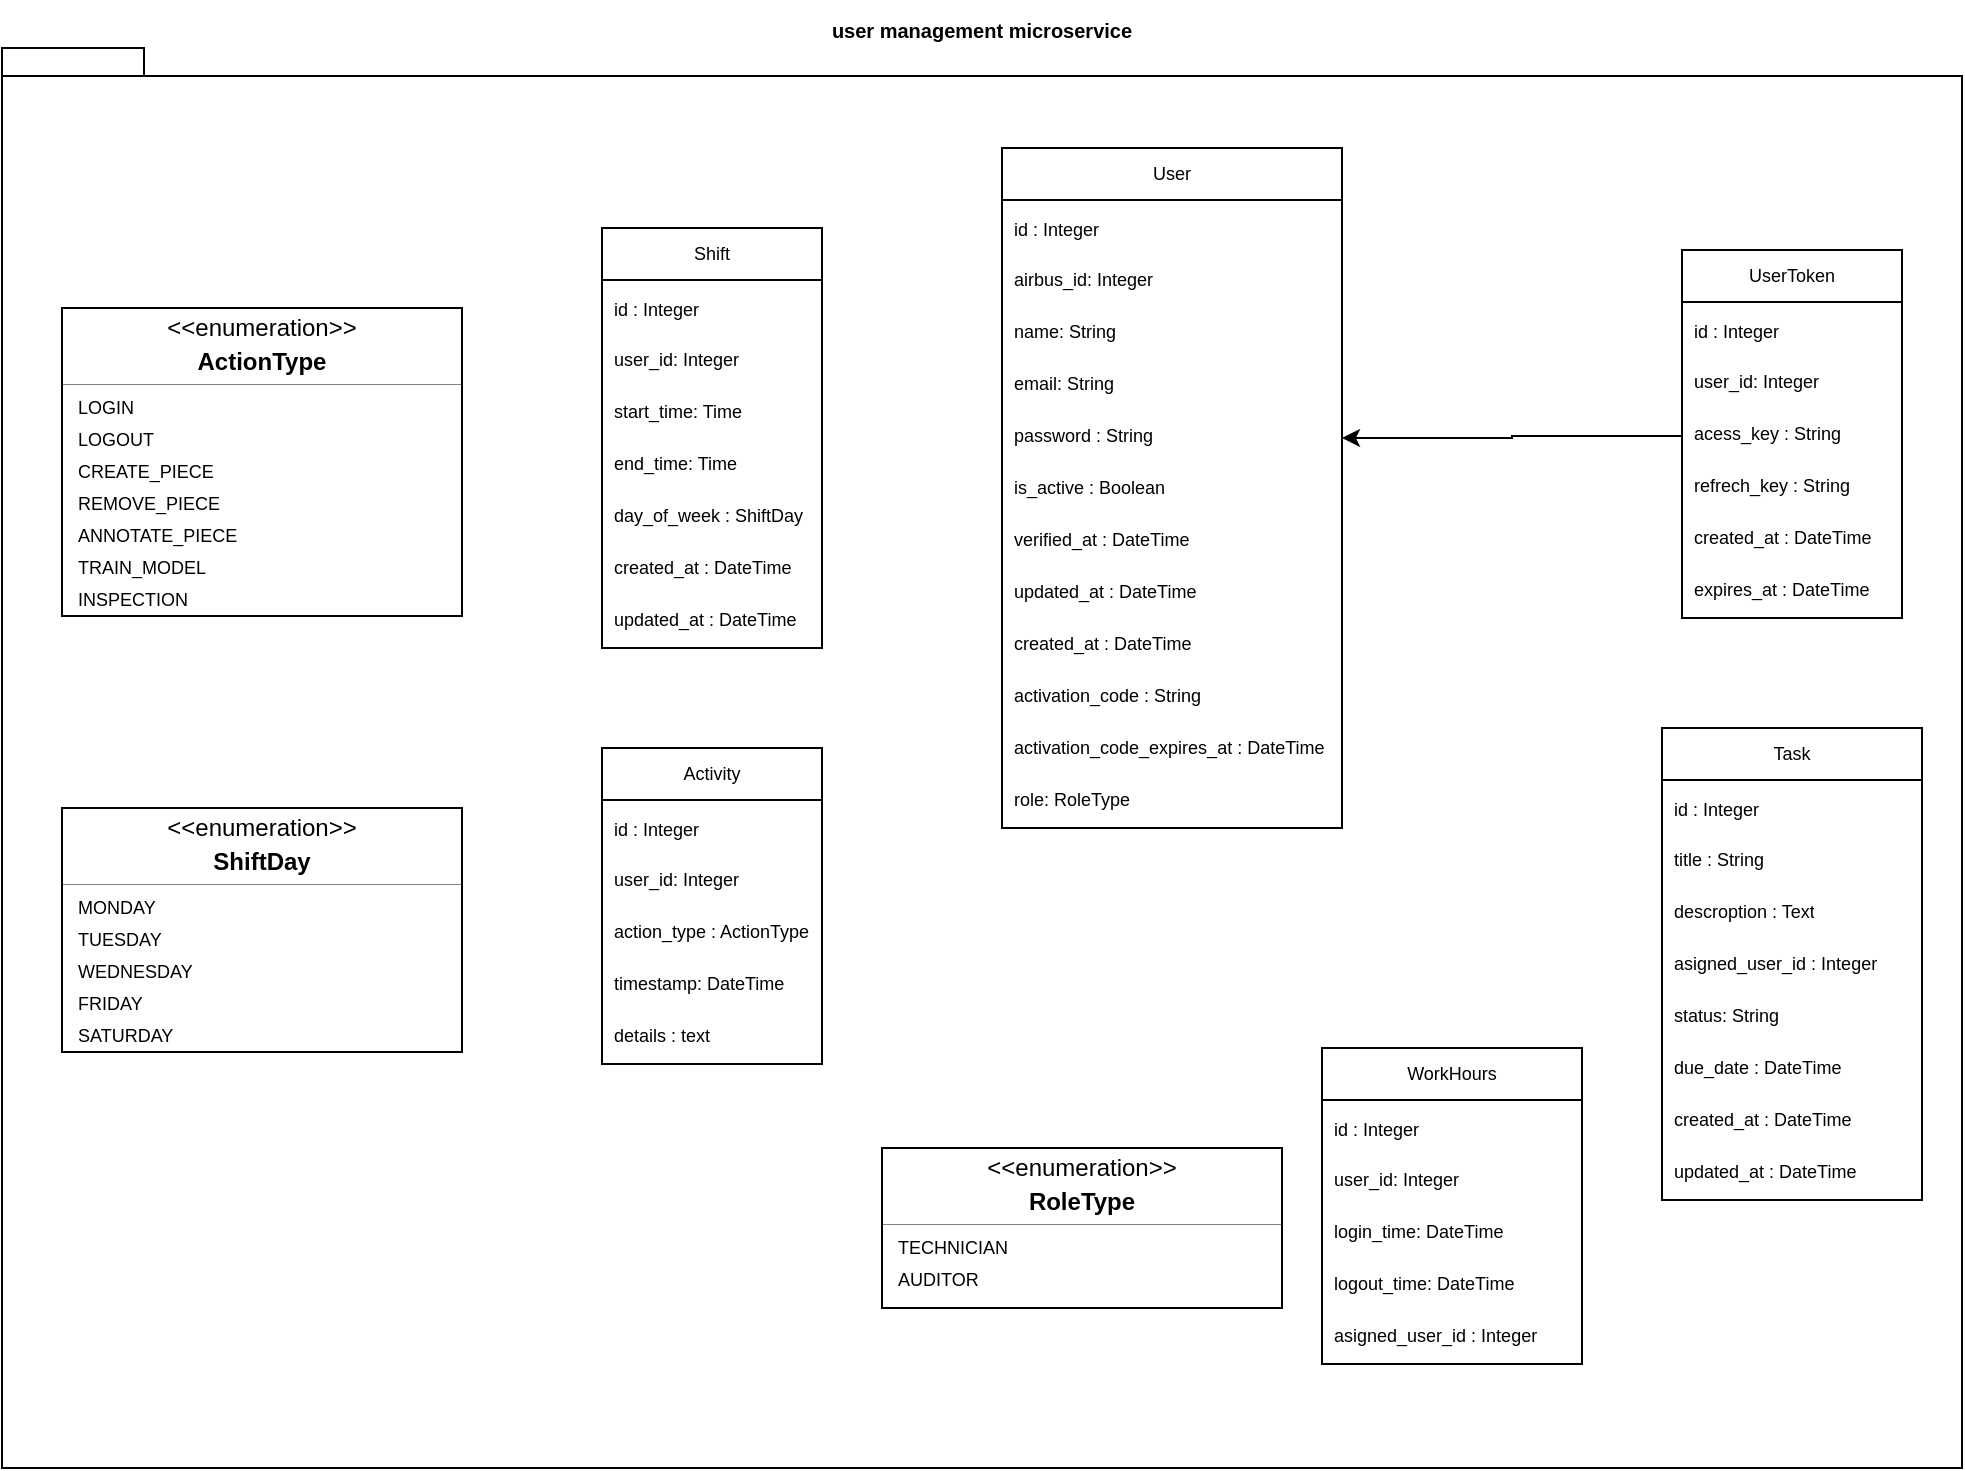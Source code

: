 <mxfile version="28.0.6">
  <diagram id="3228e29e-7158-1315-38df-8450db1d8a1d" name="Page-1">
    <mxGraphModel dx="1356" dy="464" grid="1" gridSize="10" guides="1" tooltips="1" connect="1" arrows="1" fold="1" page="1" pageScale="1" pageWidth="1169" pageHeight="827" background="none" math="0" shadow="0">
      <root>
        <mxCell id="0" />
        <mxCell id="1" parent="0" />
        <mxCell id="Q0gHec1dOTDscJzV-lCu-1" value="" style="shape=image;html=1;verticalAlign=top;verticalLabelPosition=bottom;labelBackgroundColor=#ffffff;imageAspect=0;aspect=fixed;image=https://icons.diagrams.net/icon-cache1/Unicons_Line_vol_3-2965/docker-1335.svg" parent="1" vertex="1">
          <mxGeometry x="70" y="96" width="24" height="24" as="geometry" />
        </mxCell>
        <mxCell id="Q0gHec1dOTDscJzV-lCu-4" value="&lt;font size=&quot;1&quot;&gt;user management microservice&lt;/font&gt;" style="shape=folder;fontStyle=1;spacingTop=10;tabWidth=40;tabHeight=14;tabPosition=left;html=1;whiteSpace=wrap;align=center;labelPosition=center;verticalLabelPosition=top;verticalAlign=bottom;movable=0;resizable=0;rotatable=0;deletable=0;editable=0;locked=1;connectable=0;" parent="1" vertex="1">
          <mxGeometry x="-120" y="120" width="980" height="710" as="geometry" />
        </mxCell>
        <mxCell id="Q0gHec1dOTDscJzV-lCu-5" value="&lt;font&gt;User&lt;/font&gt;" style="swimlane;fontStyle=0;childLayout=stackLayout;horizontal=1;startSize=26;fillColor=none;horizontalStack=0;resizeParent=1;resizeParentMax=0;resizeLast=0;collapsible=1;marginBottom=0;whiteSpace=wrap;html=1;fontSize=9;" parent="1" vertex="1">
          <mxGeometry x="380" y="170" width="170" height="340" as="geometry" />
        </mxCell>
        <mxCell id="Q0gHec1dOTDscJzV-lCu-7" value="&lt;font style=&quot;font-size: 9px;&quot;&gt;id : Integer&lt;/font&gt;" style="text;strokeColor=none;fillColor=none;align=left;verticalAlign=top;spacingLeft=4;spacingRight=4;overflow=hidden;rotatable=0;points=[[0,0.5],[1,0.5]];portConstraint=eastwest;whiteSpace=wrap;html=1;" parent="Q0gHec1dOTDscJzV-lCu-5" vertex="1">
          <mxGeometry y="26" width="170" height="28" as="geometry" />
        </mxCell>
        <mxCell id="Q0gHec1dOTDscJzV-lCu-8" value="airbus_id: Integer" style="text;strokeColor=none;fillColor=none;align=left;verticalAlign=top;spacingLeft=4;spacingRight=4;overflow=hidden;rotatable=0;points=[[0,0.5],[1,0.5]];portConstraint=eastwest;whiteSpace=wrap;html=1;fontSize=9;" parent="Q0gHec1dOTDscJzV-lCu-5" vertex="1">
          <mxGeometry y="54" width="170" height="26" as="geometry" />
        </mxCell>
        <mxCell id="Q0gHec1dOTDscJzV-lCu-17" value="name: String" style="text;strokeColor=none;fillColor=none;align=left;verticalAlign=top;spacingLeft=4;spacingRight=4;overflow=hidden;rotatable=0;points=[[0,0.5],[1,0.5]];portConstraint=eastwest;whiteSpace=wrap;html=1;fontSize=9;" parent="Q0gHec1dOTDscJzV-lCu-5" vertex="1">
          <mxGeometry y="80" width="170" height="26" as="geometry" />
        </mxCell>
        <mxCell id="Q0gHec1dOTDscJzV-lCu-16" value="email: String" style="text;strokeColor=none;fillColor=none;align=left;verticalAlign=top;spacingLeft=4;spacingRight=4;overflow=hidden;rotatable=0;points=[[0,0.5],[1,0.5]];portConstraint=eastwest;whiteSpace=wrap;html=1;fontSize=9;" parent="Q0gHec1dOTDscJzV-lCu-5" vertex="1">
          <mxGeometry y="106" width="170" height="26" as="geometry" />
        </mxCell>
        <mxCell id="Q0gHec1dOTDscJzV-lCu-18" value="password : String" style="text;strokeColor=none;fillColor=none;align=left;verticalAlign=top;spacingLeft=4;spacingRight=4;overflow=hidden;rotatable=0;points=[[0,0.5],[1,0.5]];portConstraint=eastwest;whiteSpace=wrap;html=1;fontSize=9;" parent="Q0gHec1dOTDscJzV-lCu-5" vertex="1">
          <mxGeometry y="132" width="170" height="26" as="geometry" />
        </mxCell>
        <mxCell id="Q0gHec1dOTDscJzV-lCu-19" value="is_active : Boolean" style="text;strokeColor=none;fillColor=none;align=left;verticalAlign=top;spacingLeft=4;spacingRight=4;overflow=hidden;rotatable=0;points=[[0,0.5],[1,0.5]];portConstraint=eastwest;whiteSpace=wrap;html=1;fontSize=9;" parent="Q0gHec1dOTDscJzV-lCu-5" vertex="1">
          <mxGeometry y="158" width="170" height="26" as="geometry" />
        </mxCell>
        <mxCell id="Q0gHec1dOTDscJzV-lCu-20" value="verified_at : DateTime" style="text;strokeColor=none;fillColor=none;align=left;verticalAlign=top;spacingLeft=4;spacingRight=4;overflow=hidden;rotatable=0;points=[[0,0.5],[1,0.5]];portConstraint=eastwest;whiteSpace=wrap;html=1;fontSize=9;" parent="Q0gHec1dOTDscJzV-lCu-5" vertex="1">
          <mxGeometry y="184" width="170" height="26" as="geometry" />
        </mxCell>
        <mxCell id="Q0gHec1dOTDscJzV-lCu-22" value="updated_at : DateTime" style="text;strokeColor=none;fillColor=none;align=left;verticalAlign=top;spacingLeft=4;spacingRight=4;overflow=hidden;rotatable=0;points=[[0,0.5],[1,0.5]];portConstraint=eastwest;whiteSpace=wrap;html=1;fontSize=9;" parent="Q0gHec1dOTDscJzV-lCu-5" vertex="1">
          <mxGeometry y="210" width="170" height="26" as="geometry" />
        </mxCell>
        <mxCell id="Q0gHec1dOTDscJzV-lCu-23" value="created_at : DateTime" style="text;strokeColor=none;fillColor=none;align=left;verticalAlign=top;spacingLeft=4;spacingRight=4;overflow=hidden;rotatable=0;points=[[0,0.5],[1,0.5]];portConstraint=eastwest;whiteSpace=wrap;html=1;fontSize=9;" parent="Q0gHec1dOTDscJzV-lCu-5" vertex="1">
          <mxGeometry y="236" width="170" height="26" as="geometry" />
        </mxCell>
        <mxCell id="Q0gHec1dOTDscJzV-lCu-21" value="activation_code : String&amp;nbsp;" style="text;strokeColor=none;fillColor=none;align=left;verticalAlign=top;spacingLeft=4;spacingRight=4;overflow=hidden;rotatable=0;points=[[0,0.5],[1,0.5]];portConstraint=eastwest;whiteSpace=wrap;html=1;fontSize=9;" parent="Q0gHec1dOTDscJzV-lCu-5" vertex="1">
          <mxGeometry y="262" width="170" height="26" as="geometry" />
        </mxCell>
        <mxCell id="Q0gHec1dOTDscJzV-lCu-24" value="activation_code_expires_at : DateTime" style="text;strokeColor=none;fillColor=none;align=left;verticalAlign=top;spacingLeft=4;spacingRight=4;overflow=hidden;rotatable=0;points=[[0,0.5],[1,0.5]];portConstraint=eastwest;whiteSpace=wrap;html=1;fontSize=9;" parent="Q0gHec1dOTDscJzV-lCu-5" vertex="1">
          <mxGeometry y="288" width="170" height="26" as="geometry" />
        </mxCell>
        <mxCell id="Q0gHec1dOTDscJzV-lCu-25" value="role: RoleType" style="text;strokeColor=none;fillColor=none;align=left;verticalAlign=top;spacingLeft=4;spacingRight=4;overflow=hidden;rotatable=0;points=[[0,0.5],[1,0.5]];portConstraint=eastwest;whiteSpace=wrap;html=1;fontSize=9;" parent="Q0gHec1dOTDscJzV-lCu-5" vertex="1">
          <mxGeometry y="314" width="170" height="26" as="geometry" />
        </mxCell>
        <mxCell id="Q0gHec1dOTDscJzV-lCu-13" value="&lt;font&gt;UserToken&lt;/font&gt;" style="swimlane;fontStyle=0;childLayout=stackLayout;horizontal=1;startSize=26;fillColor=none;horizontalStack=0;resizeParent=1;resizeParentMax=0;resizeLast=0;collapsible=1;marginBottom=0;whiteSpace=wrap;html=1;fontSize=9;" parent="1" vertex="1">
          <mxGeometry x="720" y="221" width="110" height="184" as="geometry" />
        </mxCell>
        <mxCell id="Q0gHec1dOTDscJzV-lCu-27" value="&lt;font style=&quot;font-size: 9px;&quot;&gt;id : Integer&lt;/font&gt;" style="text;strokeColor=none;fillColor=none;align=left;verticalAlign=top;spacingLeft=4;spacingRight=4;overflow=hidden;rotatable=0;points=[[0,0.5],[1,0.5]];portConstraint=eastwest;whiteSpace=wrap;html=1;" parent="Q0gHec1dOTDscJzV-lCu-13" vertex="1">
          <mxGeometry y="26" width="110" height="28" as="geometry" />
        </mxCell>
        <mxCell id="Q0gHec1dOTDscJzV-lCu-29" value="user_id: Integer" style="text;strokeColor=none;fillColor=none;align=left;verticalAlign=top;spacingLeft=4;spacingRight=4;overflow=hidden;rotatable=0;points=[[0,0.5],[1,0.5]];portConstraint=eastwest;whiteSpace=wrap;html=1;fontSize=9;" parent="Q0gHec1dOTDscJzV-lCu-13" vertex="1">
          <mxGeometry y="54" width="110" height="26" as="geometry" />
        </mxCell>
        <mxCell id="Q0gHec1dOTDscJzV-lCu-14" value="&lt;font&gt;acess_key : String&amp;nbsp;&lt;/font&gt;" style="text;strokeColor=none;fillColor=none;align=left;verticalAlign=top;spacingLeft=4;spacingRight=4;overflow=hidden;rotatable=0;points=[[0,0.5],[1,0.5]];portConstraint=eastwest;whiteSpace=wrap;html=1;fontSize=9;" parent="Q0gHec1dOTDscJzV-lCu-13" vertex="1">
          <mxGeometry y="80" width="110" height="26" as="geometry" />
        </mxCell>
        <mxCell id="Q0gHec1dOTDscJzV-lCu-15" value="refrech_key : String&lt;span style=&quot;color: rgba(0, 0, 0, 0); font-family: monospace; font-size: 0px; text-wrap-mode: nowrap;&quot;&gt;%3CmxGraphModel%3E%3Croot%3E%3CmxCell%20id%3D%220%22%2F%3E%3CmxCell%20id%3D%221%22%20parent%3D%220%22%2F%3E%3CmxCell%20id%3D%222%22%20value%3D%22%3A%26amp%3Bnbsp%3B%22%20style%3D%22text%3BstrokeColor%3Dnone%3BfillColor%3Dnone%3Balign%3Dleft%3BverticalAlign%3Dtop%3BspacingLeft%3D4%3BspacingRight%3D4%3Boverflow%3Dhidden%3Brotatable%3D0%3Bpoints%3D%5B%5B0%2C0.5%5D%2C%5B1%2C0.5%5D%5D%3BportConstraint%3Deastwest%3BwhiteSpace%3Dwrap%3Bhtml%3D1%3BfontSize%3D9%3B%22%20vertex%3D%221%22%20parent%3D%221%22%3E%3CmxGeometry%20x%3D%22370%22%20y%3D%22364%22%20width%3D%2280%22%20height%3D%2226%22%20as%3D%22geometry%22%2F%3E%3C%2FmxCell%3E%3C%2Froot%3E%3C%2FmxGraphModel%3E&lt;/span&gt;&amp;nbsp;" style="text;strokeColor=none;fillColor=none;align=left;verticalAlign=top;spacingLeft=4;spacingRight=4;overflow=hidden;rotatable=0;points=[[0,0.5],[1,0.5]];portConstraint=eastwest;whiteSpace=wrap;html=1;fontSize=9;" parent="Q0gHec1dOTDscJzV-lCu-13" vertex="1">
          <mxGeometry y="106" width="110" height="26" as="geometry" />
        </mxCell>
        <mxCell id="Q0gHec1dOTDscJzV-lCu-28" value="created_at : DateTime" style="text;strokeColor=none;fillColor=none;align=left;verticalAlign=top;spacingLeft=4;spacingRight=4;overflow=hidden;rotatable=0;points=[[0,0.5],[1,0.5]];portConstraint=eastwest;whiteSpace=wrap;html=1;fontSize=9;" parent="Q0gHec1dOTDscJzV-lCu-13" vertex="1">
          <mxGeometry y="132" width="110" height="26" as="geometry" />
        </mxCell>
        <mxCell id="Q0gHec1dOTDscJzV-lCu-30" value="expires_at : DateTime&amp;nbsp;" style="text;strokeColor=none;fillColor=none;align=left;verticalAlign=top;spacingLeft=4;spacingRight=4;overflow=hidden;rotatable=0;points=[[0,0.5],[1,0.5]];portConstraint=eastwest;whiteSpace=wrap;html=1;fontSize=9;" parent="Q0gHec1dOTDscJzV-lCu-13" vertex="1">
          <mxGeometry y="158" width="110" height="26" as="geometry" />
        </mxCell>
        <mxCell id="Q0gHec1dOTDscJzV-lCu-31" style="edgeStyle=orthogonalEdgeStyle;rounded=0;orthogonalLoop=1;jettySize=auto;html=1;exitX=0;exitY=0.5;exitDx=0;exitDy=0;" parent="1" source="Q0gHec1dOTDscJzV-lCu-14" target="Q0gHec1dOTDscJzV-lCu-18" edge="1">
          <mxGeometry relative="1" as="geometry" />
        </mxCell>
        <mxCell id="Q0gHec1dOTDscJzV-lCu-32" value="&lt;font&gt;Activity&lt;/font&gt;" style="swimlane;fontStyle=0;childLayout=stackLayout;horizontal=1;startSize=26;fillColor=none;horizontalStack=0;resizeParent=1;resizeParentMax=0;resizeLast=0;collapsible=1;marginBottom=0;whiteSpace=wrap;html=1;fontSize=9;" parent="1" vertex="1">
          <mxGeometry x="180" y="470" width="110" height="158" as="geometry" />
        </mxCell>
        <mxCell id="Q0gHec1dOTDscJzV-lCu-33" value="&lt;font style=&quot;font-size: 9px;&quot;&gt;id : Integer&lt;/font&gt;" style="text;strokeColor=none;fillColor=none;align=left;verticalAlign=top;spacingLeft=4;spacingRight=4;overflow=hidden;rotatable=0;points=[[0,0.5],[1,0.5]];portConstraint=eastwest;whiteSpace=wrap;html=1;" parent="Q0gHec1dOTDscJzV-lCu-32" vertex="1">
          <mxGeometry y="26" width="110" height="28" as="geometry" />
        </mxCell>
        <mxCell id="Q0gHec1dOTDscJzV-lCu-34" value="user_id: Integer" style="text;strokeColor=none;fillColor=none;align=left;verticalAlign=top;spacingLeft=4;spacingRight=4;overflow=hidden;rotatable=0;points=[[0,0.5],[1,0.5]];portConstraint=eastwest;whiteSpace=wrap;html=1;fontSize=9;" parent="Q0gHec1dOTDscJzV-lCu-32" vertex="1">
          <mxGeometry y="54" width="110" height="26" as="geometry" />
        </mxCell>
        <mxCell id="Q0gHec1dOTDscJzV-lCu-35" value="&lt;font&gt;action_type : ActionType&lt;/font&gt;" style="text;strokeColor=none;fillColor=none;align=left;verticalAlign=top;spacingLeft=4;spacingRight=4;overflow=hidden;rotatable=0;points=[[0,0.5],[1,0.5]];portConstraint=eastwest;whiteSpace=wrap;html=1;fontSize=9;" parent="Q0gHec1dOTDscJzV-lCu-32" vertex="1">
          <mxGeometry y="80" width="110" height="26" as="geometry" />
        </mxCell>
        <mxCell id="Q0gHec1dOTDscJzV-lCu-38" value="timestamp: DateTime&amp;nbsp;" style="text;strokeColor=none;fillColor=none;align=left;verticalAlign=top;spacingLeft=4;spacingRight=4;overflow=hidden;rotatable=0;points=[[0,0.5],[1,0.5]];portConstraint=eastwest;whiteSpace=wrap;html=1;fontSize=9;" parent="Q0gHec1dOTDscJzV-lCu-32" vertex="1">
          <mxGeometry y="106" width="110" height="26" as="geometry" />
        </mxCell>
        <mxCell id="Q0gHec1dOTDscJzV-lCu-36" value="details : text&lt;span style=&quot;color: rgba(0, 0, 0, 0); font-family: monospace; font-size: 0px; text-wrap-mode: nowrap;&quot;&gt;%3CmxGraphModel%3E%3Croot%3E%3CmxCell%20id%3D%220%22%2F%3E%3CmxCell%20id%3D%221%22%20parent%3D%220%22%2F%3E%3CmxCell%20id%3D%222%22%20value%3D%22%3A%26amp%3Bnbsp%3B%22%20style%3D%22text%3BstrokeColor%3Dnone%3BfillColor%3Dnone%3Balign%3Dleft%3BverticalAlign%3Dtop%3BspacingLeft%3D4%3BspacingRight%3D4%3Boverflow%3Dhidden%3Brotatable%3D0%3Bpoints%3D%5B%5B0%2C0.5%5D%2C%5B1%2C0.5%5D%5D%3BportConstraint%3Deastwest%3BwhiteSpace%3Dwrap%3Bhtml%3D1%3BfontSize%3D9%3B%22%20vertex%3D%221%22%20parent%3D%221%22%3E%3CmxGeometry%20x%3D%22370%22%20y%3D%22364%22%20width%3D%2280%22%20height%3D%2226%22%20as%3D%22geometry%22%2F%3E%3C%2FmxCell%3E%3C%2Froot%3E%3C%2FmxGraphModel%3E&lt;/span&gt;&amp;nbsp;" style="text;strokeColor=none;fillColor=none;align=left;verticalAlign=top;spacingLeft=4;spacingRight=4;overflow=hidden;rotatable=0;points=[[0,0.5],[1,0.5]];portConstraint=eastwest;whiteSpace=wrap;html=1;fontSize=9;" parent="Q0gHec1dOTDscJzV-lCu-32" vertex="1">
          <mxGeometry y="132" width="110" height="26" as="geometry" />
        </mxCell>
        <mxCell id="Q0gHec1dOTDscJzV-lCu-40" value="&lt;font&gt;Shift&lt;/font&gt;" style="swimlane;fontStyle=0;childLayout=stackLayout;horizontal=1;startSize=26;fillColor=none;horizontalStack=0;resizeParent=1;resizeParentMax=0;resizeLast=0;collapsible=1;marginBottom=0;whiteSpace=wrap;html=1;fontSize=9;" parent="1" vertex="1">
          <mxGeometry x="180" y="210" width="110" height="210" as="geometry" />
        </mxCell>
        <mxCell id="Q0gHec1dOTDscJzV-lCu-41" value="&lt;font style=&quot;font-size: 9px;&quot;&gt;id : Integer&lt;/font&gt;" style="text;strokeColor=none;fillColor=none;align=left;verticalAlign=top;spacingLeft=4;spacingRight=4;overflow=hidden;rotatable=0;points=[[0,0.5],[1,0.5]];portConstraint=eastwest;whiteSpace=wrap;html=1;" parent="Q0gHec1dOTDscJzV-lCu-40" vertex="1">
          <mxGeometry y="26" width="110" height="28" as="geometry" />
        </mxCell>
        <mxCell id="Q0gHec1dOTDscJzV-lCu-42" value="user_id: Integer" style="text;strokeColor=none;fillColor=none;align=left;verticalAlign=top;spacingLeft=4;spacingRight=4;overflow=hidden;rotatable=0;points=[[0,0.5],[1,0.5]];portConstraint=eastwest;whiteSpace=wrap;html=1;fontSize=9;" parent="Q0gHec1dOTDscJzV-lCu-40" vertex="1">
          <mxGeometry y="54" width="110" height="26" as="geometry" />
        </mxCell>
        <mxCell id="Q0gHec1dOTDscJzV-lCu-44" value="start_time: Time" style="text;strokeColor=none;fillColor=none;align=left;verticalAlign=top;spacingLeft=4;spacingRight=4;overflow=hidden;rotatable=0;points=[[0,0.5],[1,0.5]];portConstraint=eastwest;whiteSpace=wrap;html=1;fontSize=9;" parent="Q0gHec1dOTDscJzV-lCu-40" vertex="1">
          <mxGeometry y="80" width="110" height="26" as="geometry" />
        </mxCell>
        <mxCell id="Q0gHec1dOTDscJzV-lCu-46" value="end&lt;span style=&quot;background-color: transparent; color: light-dark(rgb(0, 0, 0), rgb(255, 255, 255));&quot;&gt;_time: Time&lt;/span&gt;" style="text;strokeColor=none;fillColor=none;align=left;verticalAlign=top;spacingLeft=4;spacingRight=4;overflow=hidden;rotatable=0;points=[[0,0.5],[1,0.5]];portConstraint=eastwest;whiteSpace=wrap;html=1;fontSize=9;" parent="Q0gHec1dOTDscJzV-lCu-40" vertex="1">
          <mxGeometry y="106" width="110" height="26" as="geometry" />
        </mxCell>
        <mxCell id="Q0gHec1dOTDscJzV-lCu-49" value="day_of_week : ShiftDay" style="text;strokeColor=none;fillColor=none;align=left;verticalAlign=top;spacingLeft=4;spacingRight=4;overflow=hidden;rotatable=0;points=[[0,0.5],[1,0.5]];portConstraint=eastwest;whiteSpace=wrap;html=1;fontSize=9;" parent="Q0gHec1dOTDscJzV-lCu-40" vertex="1">
          <mxGeometry y="132" width="110" height="26" as="geometry" />
        </mxCell>
        <mxCell id="Q0gHec1dOTDscJzV-lCu-47" value="created_at : DateTime" style="text;strokeColor=none;fillColor=none;align=left;verticalAlign=top;spacingLeft=4;spacingRight=4;overflow=hidden;rotatable=0;points=[[0,0.5],[1,0.5]];portConstraint=eastwest;whiteSpace=wrap;html=1;fontSize=9;" parent="Q0gHec1dOTDscJzV-lCu-40" vertex="1">
          <mxGeometry y="158" width="110" height="26" as="geometry" />
        </mxCell>
        <mxCell id="Q0gHec1dOTDscJzV-lCu-48" value="updated_at : DateTime" style="text;strokeColor=none;fillColor=none;align=left;verticalAlign=top;spacingLeft=4;spacingRight=4;overflow=hidden;rotatable=0;points=[[0,0.5],[1,0.5]];portConstraint=eastwest;whiteSpace=wrap;html=1;fontSize=9;" parent="Q0gHec1dOTDscJzV-lCu-40" vertex="1">
          <mxGeometry y="184" width="110" height="26" as="geometry" />
        </mxCell>
        <mxCell id="Q0gHec1dOTDscJzV-lCu-50" value="&lt;font&gt;Task&lt;/font&gt;" style="swimlane;fontStyle=0;childLayout=stackLayout;horizontal=1;startSize=26;fillColor=none;horizontalStack=0;resizeParent=1;resizeParentMax=0;resizeLast=0;collapsible=1;marginBottom=0;whiteSpace=wrap;html=1;fontSize=9;" parent="1" vertex="1">
          <mxGeometry x="710" y="460" width="130" height="236" as="geometry" />
        </mxCell>
        <mxCell id="Q0gHec1dOTDscJzV-lCu-51" value="&lt;font style=&quot;font-size: 9px;&quot;&gt;id : Integer&lt;/font&gt;" style="text;strokeColor=none;fillColor=none;align=left;verticalAlign=top;spacingLeft=4;spacingRight=4;overflow=hidden;rotatable=0;points=[[0,0.5],[1,0.5]];portConstraint=eastwest;whiteSpace=wrap;html=1;" parent="Q0gHec1dOTDscJzV-lCu-50" vertex="1">
          <mxGeometry y="26" width="130" height="28" as="geometry" />
        </mxCell>
        <mxCell id="Q0gHec1dOTDscJzV-lCu-52" value="title : String" style="text;strokeColor=none;fillColor=none;align=left;verticalAlign=top;spacingLeft=4;spacingRight=4;overflow=hidden;rotatable=0;points=[[0,0.5],[1,0.5]];portConstraint=eastwest;whiteSpace=wrap;html=1;fontSize=9;" parent="Q0gHec1dOTDscJzV-lCu-50" vertex="1">
          <mxGeometry y="54" width="130" height="26" as="geometry" />
        </mxCell>
        <mxCell id="Q0gHec1dOTDscJzV-lCu-53" value="descroption : Text" style="text;strokeColor=none;fillColor=none;align=left;verticalAlign=top;spacingLeft=4;spacingRight=4;overflow=hidden;rotatable=0;points=[[0,0.5],[1,0.5]];portConstraint=eastwest;whiteSpace=wrap;html=1;fontSize=9;" parent="Q0gHec1dOTDscJzV-lCu-50" vertex="1">
          <mxGeometry y="80" width="130" height="26" as="geometry" />
        </mxCell>
        <mxCell id="Q0gHec1dOTDscJzV-lCu-54" value="&lt;span style=&quot;background-color: transparent; color: light-dark(rgb(0, 0, 0), rgb(255, 255, 255));&quot;&gt;asigned_user_id : Integer&lt;/span&gt;" style="text;strokeColor=none;fillColor=none;align=left;verticalAlign=top;spacingLeft=4;spacingRight=4;overflow=hidden;rotatable=0;points=[[0,0.5],[1,0.5]];portConstraint=eastwest;whiteSpace=wrap;html=1;fontSize=9;" parent="Q0gHec1dOTDscJzV-lCu-50" vertex="1">
          <mxGeometry y="106" width="130" height="26" as="geometry" />
        </mxCell>
        <mxCell id="Q0gHec1dOTDscJzV-lCu-55" value="status: String" style="text;strokeColor=none;fillColor=none;align=left;verticalAlign=top;spacingLeft=4;spacingRight=4;overflow=hidden;rotatable=0;points=[[0,0.5],[1,0.5]];portConstraint=eastwest;whiteSpace=wrap;html=1;fontSize=9;" parent="Q0gHec1dOTDscJzV-lCu-50" vertex="1">
          <mxGeometry y="132" width="130" height="26" as="geometry" />
        </mxCell>
        <mxCell id="Q0gHec1dOTDscJzV-lCu-59" value="due_date : DateTime" style="text;strokeColor=none;fillColor=none;align=left;verticalAlign=top;spacingLeft=4;spacingRight=4;overflow=hidden;rotatable=0;points=[[0,0.5],[1,0.5]];portConstraint=eastwest;whiteSpace=wrap;html=1;fontSize=9;" parent="Q0gHec1dOTDscJzV-lCu-50" vertex="1">
          <mxGeometry y="158" width="130" height="26" as="geometry" />
        </mxCell>
        <mxCell id="Q0gHec1dOTDscJzV-lCu-56" value="created_at : DateTime" style="text;strokeColor=none;fillColor=none;align=left;verticalAlign=top;spacingLeft=4;spacingRight=4;overflow=hidden;rotatable=0;points=[[0,0.5],[1,0.5]];portConstraint=eastwest;whiteSpace=wrap;html=1;fontSize=9;" parent="Q0gHec1dOTDscJzV-lCu-50" vertex="1">
          <mxGeometry y="184" width="130" height="26" as="geometry" />
        </mxCell>
        <mxCell id="Q0gHec1dOTDscJzV-lCu-57" value="updated_at : DateTime" style="text;strokeColor=none;fillColor=none;align=left;verticalAlign=top;spacingLeft=4;spacingRight=4;overflow=hidden;rotatable=0;points=[[0,0.5],[1,0.5]];portConstraint=eastwest;whiteSpace=wrap;html=1;fontSize=9;" parent="Q0gHec1dOTDscJzV-lCu-50" vertex="1">
          <mxGeometry y="210" width="130" height="26" as="geometry" />
        </mxCell>
        <mxCell id="Q0gHec1dOTDscJzV-lCu-60" value="&lt;font&gt;WorkHours&lt;/font&gt;" style="swimlane;fontStyle=0;childLayout=stackLayout;horizontal=1;startSize=26;fillColor=none;horizontalStack=0;resizeParent=1;resizeParentMax=0;resizeLast=0;collapsible=1;marginBottom=0;whiteSpace=wrap;html=1;fontSize=9;" parent="1" vertex="1">
          <mxGeometry x="540" y="620" width="130" height="158" as="geometry" />
        </mxCell>
        <mxCell id="Q0gHec1dOTDscJzV-lCu-61" value="&lt;font style=&quot;font-size: 9px;&quot;&gt;id : Integer&lt;/font&gt;" style="text;strokeColor=none;fillColor=none;align=left;verticalAlign=top;spacingLeft=4;spacingRight=4;overflow=hidden;rotatable=0;points=[[0,0.5],[1,0.5]];portConstraint=eastwest;whiteSpace=wrap;html=1;" parent="Q0gHec1dOTDscJzV-lCu-60" vertex="1">
          <mxGeometry y="26" width="130" height="28" as="geometry" />
        </mxCell>
        <mxCell id="Q0gHec1dOTDscJzV-lCu-69" value="user_id: Integer" style="text;strokeColor=none;fillColor=none;align=left;verticalAlign=top;spacingLeft=4;spacingRight=4;overflow=hidden;rotatable=0;points=[[0,0.5],[1,0.5]];portConstraint=eastwest;whiteSpace=wrap;html=1;fontSize=9;" parent="Q0gHec1dOTDscJzV-lCu-60" vertex="1">
          <mxGeometry y="54" width="130" height="26" as="geometry" />
        </mxCell>
        <mxCell id="Q0gHec1dOTDscJzV-lCu-67" value="login_time: DateTime" style="text;strokeColor=none;fillColor=none;align=left;verticalAlign=top;spacingLeft=4;spacingRight=4;overflow=hidden;rotatable=0;points=[[0,0.5],[1,0.5]];portConstraint=eastwest;whiteSpace=wrap;html=1;fontSize=9;" parent="Q0gHec1dOTDscJzV-lCu-60" vertex="1">
          <mxGeometry y="80" width="130" height="26" as="geometry" />
        </mxCell>
        <mxCell id="Q0gHec1dOTDscJzV-lCu-68" value="logout_time: DateTime" style="text;strokeColor=none;fillColor=none;align=left;verticalAlign=top;spacingLeft=4;spacingRight=4;overflow=hidden;rotatable=0;points=[[0,0.5],[1,0.5]];portConstraint=eastwest;whiteSpace=wrap;html=1;fontSize=9;" parent="Q0gHec1dOTDscJzV-lCu-60" vertex="1">
          <mxGeometry y="106" width="130" height="26" as="geometry" />
        </mxCell>
        <mxCell id="Q0gHec1dOTDscJzV-lCu-64" value="&lt;span style=&quot;background-color: transparent; color: light-dark(rgb(0, 0, 0), rgb(255, 255, 255));&quot;&gt;asigned_user_id : Integer&lt;/span&gt;" style="text;strokeColor=none;fillColor=none;align=left;verticalAlign=top;spacingLeft=4;spacingRight=4;overflow=hidden;rotatable=0;points=[[0,0.5],[1,0.5]];portConstraint=eastwest;whiteSpace=wrap;html=1;fontSize=9;" parent="Q0gHec1dOTDscJzV-lCu-60" vertex="1">
          <mxGeometry y="132" width="130" height="26" as="geometry" />
        </mxCell>
        <mxCell id="Q0gHec1dOTDscJzV-lCu-70" value="" style="fontStyle=1;align=center;verticalAlign=middle;childLayout=stackLayout;horizontal=1;horizontalStack=0;resizeParent=1;resizeParentMax=0;resizeLast=0;marginBottom=0;fontSize=9;" parent="1" vertex="1">
          <mxGeometry x="-90" y="250" width="200" height="154" as="geometry" />
        </mxCell>
        <mxCell id="Q0gHec1dOTDscJzV-lCu-71" value="&amp;lt;&amp;lt;enumeration&amp;gt;&amp;gt;" style="html=1;align=center;spacing=0;verticalAlign=middle;strokeColor=none;fillColor=none;whiteSpace=wrap;" parent="Q0gHec1dOTDscJzV-lCu-70" vertex="1">
          <mxGeometry width="200" height="20" as="geometry" />
        </mxCell>
        <mxCell id="Q0gHec1dOTDscJzV-lCu-72" value="ActionType" style="html=1;align=center;spacing=0;verticalAlign=middle;strokeColor=none;fillColor=none;whiteSpace=wrap;fontStyle=1;" parent="Q0gHec1dOTDscJzV-lCu-70" vertex="1">
          <mxGeometry y="20" width="200" height="14" as="geometry" />
        </mxCell>
        <mxCell id="Q0gHec1dOTDscJzV-lCu-73" value="" style="line;strokeWidth=0.25;fillColor=none;align=left;verticalAlign=middle;spacingTop=-1;spacingLeft=3;spacingRight=3;rotatable=0;labelPosition=right;points=[];portConstraint=eastwest;" parent="Q0gHec1dOTDscJzV-lCu-70" vertex="1">
          <mxGeometry y="34" width="200" height="8" as="geometry" />
        </mxCell>
        <mxCell id="Q0gHec1dOTDscJzV-lCu-74" value="LOGIN" style="html=1;align=left;spacing=0;spacingLeft=8;verticalAlign=middle;strokeColor=none;fillColor=none;whiteSpace=wrap;fontSize=9;" parent="Q0gHec1dOTDscJzV-lCu-70" vertex="1">
          <mxGeometry y="42" width="200" height="16" as="geometry" />
        </mxCell>
        <mxCell id="Q0gHec1dOTDscJzV-lCu-75" value="LOGOUT" style="html=1;align=left;spacing=0;spacingLeft=8;verticalAlign=middle;strokeColor=none;fillColor=none;whiteSpace=wrap;fontSize=9;" parent="Q0gHec1dOTDscJzV-lCu-70" vertex="1">
          <mxGeometry y="58" width="200" height="16" as="geometry" />
        </mxCell>
        <mxCell id="Q0gHec1dOTDscJzV-lCu-77" style="edgeStyle=orthogonalEdgeStyle;rounded=0;orthogonalLoop=1;jettySize=auto;html=1;exitX=0.5;exitY=1;exitDx=0;exitDy=0;" parent="Q0gHec1dOTDscJzV-lCu-70" source="Q0gHec1dOTDscJzV-lCu-72" target="Q0gHec1dOTDscJzV-lCu-72" edge="1">
          <mxGeometry relative="1" as="geometry" />
        </mxCell>
        <mxCell id="Q0gHec1dOTDscJzV-lCu-102" value="CREATE_PIECE" style="html=1;align=left;spacing=0;spacingLeft=8;verticalAlign=middle;strokeColor=none;fillColor=none;whiteSpace=wrap;fontSize=9;" parent="Q0gHec1dOTDscJzV-lCu-70" vertex="1">
          <mxGeometry y="74" width="200" height="16" as="geometry" />
        </mxCell>
        <mxCell id="Q0gHec1dOTDscJzV-lCu-103" value="REMOVE_PIECE" style="html=1;align=left;spacing=0;spacingLeft=8;verticalAlign=middle;strokeColor=none;fillColor=none;whiteSpace=wrap;fontSize=9;" parent="Q0gHec1dOTDscJzV-lCu-70" vertex="1">
          <mxGeometry y="90" width="200" height="16" as="geometry" />
        </mxCell>
        <mxCell id="Q0gHec1dOTDscJzV-lCu-104" value="ANNOTATE_PIECE" style="html=1;align=left;spacing=0;spacingLeft=8;verticalAlign=middle;strokeColor=none;fillColor=none;whiteSpace=wrap;fontSize=9;" parent="Q0gHec1dOTDscJzV-lCu-70" vertex="1">
          <mxGeometry y="106" width="200" height="16" as="geometry" />
        </mxCell>
        <mxCell id="Q0gHec1dOTDscJzV-lCu-118" value="TRAIN_MODEL" style="html=1;align=left;spacing=0;spacingLeft=8;verticalAlign=middle;strokeColor=none;fillColor=none;whiteSpace=wrap;fontSize=9;" parent="Q0gHec1dOTDscJzV-lCu-70" vertex="1">
          <mxGeometry y="122" width="200" height="16" as="geometry" />
        </mxCell>
        <mxCell id="z6OkYnLXUNUjImySLv-M-1" value="INSPECTION" style="html=1;align=left;spacing=0;spacingLeft=8;verticalAlign=middle;strokeColor=none;fillColor=none;whiteSpace=wrap;fontSize=9;" vertex="1" parent="Q0gHec1dOTDscJzV-lCu-70">
          <mxGeometry y="138" width="200" height="16" as="geometry" />
        </mxCell>
        <mxCell id="Q0gHec1dOTDscJzV-lCu-82" value="" style="fontStyle=1;align=center;verticalAlign=middle;childLayout=stackLayout;horizontal=1;horizontalStack=0;resizeParent=1;resizeParentMax=0;resizeLast=0;marginBottom=0;" parent="1" vertex="1">
          <mxGeometry x="-90" y="500" width="200" height="122" as="geometry" />
        </mxCell>
        <mxCell id="Q0gHec1dOTDscJzV-lCu-83" value="&amp;lt;&amp;lt;enumeration&amp;gt;&amp;gt;" style="html=1;align=center;spacing=0;verticalAlign=middle;strokeColor=none;fillColor=none;whiteSpace=wrap;" parent="Q0gHec1dOTDscJzV-lCu-82" vertex="1">
          <mxGeometry width="200" height="20" as="geometry" />
        </mxCell>
        <mxCell id="Q0gHec1dOTDscJzV-lCu-84" value="ShiftDay" style="html=1;align=center;spacing=0;verticalAlign=middle;strokeColor=none;fillColor=none;whiteSpace=wrap;fontStyle=1;" parent="Q0gHec1dOTDscJzV-lCu-82" vertex="1">
          <mxGeometry y="20" width="200" height="14" as="geometry" />
        </mxCell>
        <mxCell id="Q0gHec1dOTDscJzV-lCu-85" value="" style="line;strokeWidth=0.25;fillColor=none;align=left;verticalAlign=middle;spacingTop=-1;spacingLeft=3;spacingRight=3;rotatable=0;labelPosition=right;points=[];portConstraint=eastwest;" parent="Q0gHec1dOTDscJzV-lCu-82" vertex="1">
          <mxGeometry y="34" width="200" height="8" as="geometry" />
        </mxCell>
        <mxCell id="z6OkYnLXUNUjImySLv-M-2" value="MONDAY" style="html=1;align=left;spacing=0;spacingLeft=8;verticalAlign=middle;strokeColor=none;fillColor=none;whiteSpace=wrap;fontSize=9;" vertex="1" parent="Q0gHec1dOTDscJzV-lCu-82">
          <mxGeometry y="42" width="200" height="16" as="geometry" />
        </mxCell>
        <mxCell id="Q0gHec1dOTDscJzV-lCu-89" style="edgeStyle=orthogonalEdgeStyle;rounded=0;orthogonalLoop=1;jettySize=auto;html=1;exitX=0.5;exitY=1;exitDx=0;exitDy=0;" parent="Q0gHec1dOTDscJzV-lCu-82" source="Q0gHec1dOTDscJzV-lCu-84" target="Q0gHec1dOTDscJzV-lCu-84" edge="1">
          <mxGeometry relative="1" as="geometry" />
        </mxCell>
        <mxCell id="z6OkYnLXUNUjImySLv-M-3" value="TUESDAY" style="html=1;align=left;spacing=0;spacingLeft=8;verticalAlign=middle;strokeColor=none;fillColor=none;whiteSpace=wrap;fontSize=9;" vertex="1" parent="Q0gHec1dOTDscJzV-lCu-82">
          <mxGeometry y="58" width="200" height="16" as="geometry" />
        </mxCell>
        <mxCell id="z6OkYnLXUNUjImySLv-M-4" value="WEDNESDAY" style="html=1;align=left;spacing=0;spacingLeft=8;verticalAlign=middle;strokeColor=none;fillColor=none;whiteSpace=wrap;fontSize=9;" vertex="1" parent="Q0gHec1dOTDscJzV-lCu-82">
          <mxGeometry y="74" width="200" height="16" as="geometry" />
        </mxCell>
        <mxCell id="z6OkYnLXUNUjImySLv-M-5" value="FRIDAY" style="html=1;align=left;spacing=0;spacingLeft=8;verticalAlign=middle;strokeColor=none;fillColor=none;whiteSpace=wrap;fontSize=9;" vertex="1" parent="Q0gHec1dOTDscJzV-lCu-82">
          <mxGeometry y="90" width="200" height="16" as="geometry" />
        </mxCell>
        <mxCell id="z6OkYnLXUNUjImySLv-M-6" value="SATURDAY" style="html=1;align=left;spacing=0;spacingLeft=8;verticalAlign=middle;strokeColor=none;fillColor=none;whiteSpace=wrap;fontSize=9;" vertex="1" parent="Q0gHec1dOTDscJzV-lCu-82">
          <mxGeometry y="106" width="200" height="16" as="geometry" />
        </mxCell>
        <mxCell id="Q0gHec1dOTDscJzV-lCu-90" value="" style="fontStyle=1;align=center;verticalAlign=middle;childLayout=stackLayout;horizontal=1;horizontalStack=0;resizeParent=1;resizeParentMax=0;resizeLast=0;marginBottom=0;fontSize=9;" parent="1" vertex="1">
          <mxGeometry x="320" y="670" width="200" height="80" as="geometry" />
        </mxCell>
        <mxCell id="Q0gHec1dOTDscJzV-lCu-91" value="&amp;lt;&amp;lt;enumeration&amp;gt;&amp;gt;" style="html=1;align=center;spacing=0;verticalAlign=middle;strokeColor=none;fillColor=none;whiteSpace=wrap;" parent="Q0gHec1dOTDscJzV-lCu-90" vertex="1">
          <mxGeometry width="200" height="20" as="geometry" />
        </mxCell>
        <mxCell id="Q0gHec1dOTDscJzV-lCu-92" value="RoleType" style="html=1;align=center;spacing=0;verticalAlign=middle;strokeColor=none;fillColor=none;whiteSpace=wrap;fontStyle=1;" parent="Q0gHec1dOTDscJzV-lCu-90" vertex="1">
          <mxGeometry y="20" width="200" height="14" as="geometry" />
        </mxCell>
        <mxCell id="Q0gHec1dOTDscJzV-lCu-93" value="" style="line;strokeWidth=0.25;fillColor=none;align=left;verticalAlign=middle;spacingTop=-1;spacingLeft=3;spacingRight=3;rotatable=0;labelPosition=right;points=[];portConstraint=eastwest;" parent="Q0gHec1dOTDscJzV-lCu-90" vertex="1">
          <mxGeometry y="34" width="200" height="8" as="geometry" />
        </mxCell>
        <mxCell id="Q0gHec1dOTDscJzV-lCu-94" value="TECHNICIAN" style="html=1;align=left;spacing=0;spacingLeft=8;verticalAlign=middle;strokeColor=none;fillColor=none;whiteSpace=wrap;fontSize=9;" parent="Q0gHec1dOTDscJzV-lCu-90" vertex="1">
          <mxGeometry y="42" width="200" height="16" as="geometry" />
        </mxCell>
        <mxCell id="Q0gHec1dOTDscJzV-lCu-95" value="AUDITOR" style="html=1;align=left;spacing=0;spacingLeft=8;verticalAlign=middle;strokeColor=none;fillColor=none;whiteSpace=wrap;fontSize=9;" parent="Q0gHec1dOTDscJzV-lCu-90" vertex="1">
          <mxGeometry y="58" width="200" height="16" as="geometry" />
        </mxCell>
        <mxCell id="Q0gHec1dOTDscJzV-lCu-96" value="" style="html=1;align=left;spacing=0;spacingLeft=8;verticalAlign=middle;strokeColor=none;fillColor=none;whiteSpace=wrap;" parent="Q0gHec1dOTDscJzV-lCu-90" vertex="1">
          <mxGeometry y="74" width="200" height="6" as="geometry" />
        </mxCell>
        <mxCell id="Q0gHec1dOTDscJzV-lCu-97" style="edgeStyle=orthogonalEdgeStyle;rounded=0;orthogonalLoop=1;jettySize=auto;html=1;exitX=0.5;exitY=1;exitDx=0;exitDy=0;fontSize=9;" parent="Q0gHec1dOTDscJzV-lCu-90" source="Q0gHec1dOTDscJzV-lCu-92" target="Q0gHec1dOTDscJzV-lCu-92" edge="1">
          <mxGeometry relative="1" as="geometry" />
        </mxCell>
      </root>
    </mxGraphModel>
  </diagram>
</mxfile>
